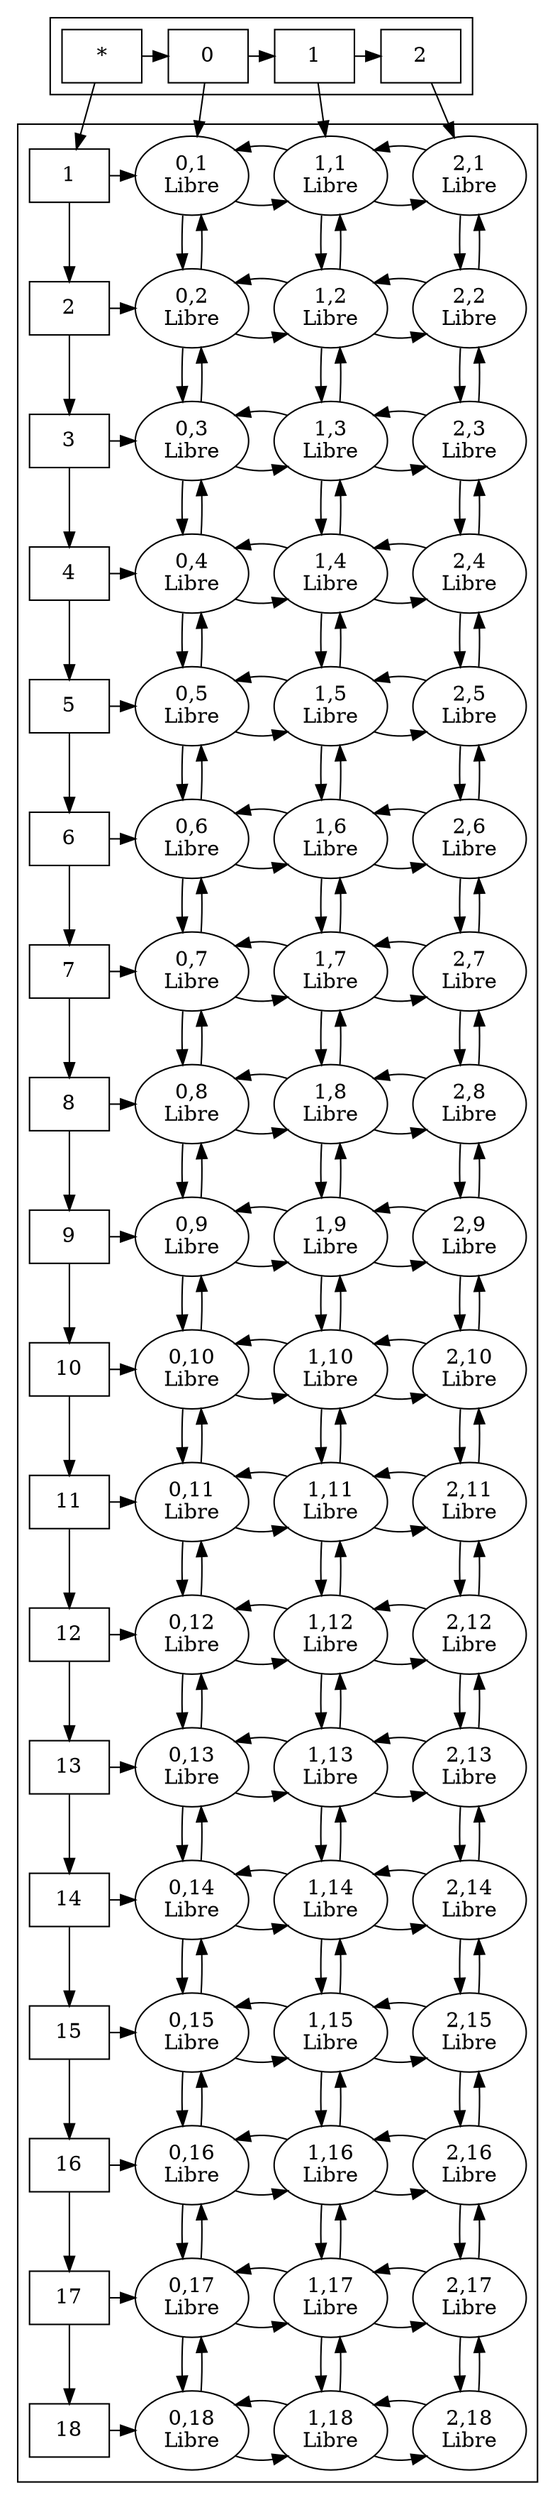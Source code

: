 digraph G{
subgraph cluster_area{
{rank=same raiz 93824997561248  93824997331712  93824997528688  }
}
subgraph cluster_lista_columna{
raiz[shape=box,label="*"];
raiz->93824997561248;
93824997561248[shape=box,label="0"];
93824997331712[shape=box,label="1"];
93824997561248->93824997331712;
93824997561248->93824997719360;
93824997719360->93824998803568;
93824997719360[label="0,1
Libre"]
93824998803568->93824997719360;
93824998803568->93824997548976;
93824998803568[label="0,2
Libre"]
93824997548976->93824998803568;
93824997548976->93825000194992;
93824997548976[label="0,3
Libre"]
93825000194992->93824997548976;
93825000194992->93824999226608;
93825000194992[label="0,4
Libre"]
93824999226608->93825000194992;
93824999226608->93824997351888;
93824999226608[label="0,5
Libre"]
93824997351888->93824999226608;
93824997351888->93824997500208;
93824997351888[label="0,6
Libre"]
93824997500208->93824997351888;
93824997500208->93824997552544;
93824997500208[label="0,7
Libre"]
93824997552544->93824997500208;
93824997552544->93824997426496;
93824997552544[label="0,8
Libre"]
93824997426496->93824997552544;
93824997426496->93824997560016;
93824997426496[label="0,9
Libre"]
93824997560016->93824997426496;
93824997560016->93824997064880;
93824997560016[label="0,10
Libre"]
93824997064880->93824997560016;
93824997064880->93824998649232;
93824997064880[label="0,11
Libre"]
93824998649232->93824997064880;
93824998649232->93824997060288;
93824998649232[label="0,12
Libre"]
93824997060288->93824998649232;
93824997060288->93824997097792;
93824997060288[label="0,13
Libre"]
93824997097792->93824997060288;
93824997097792->93825000137184;
93824997097792[label="0,14
Libre"]
93825000137184->93824997097792;
93825000137184->93824998826720;
93825000137184[label="0,15
Libre"]
93824998826720->93825000137184;
93824998826720->93825000064656;
93824998826720[label="0,16
Libre"]
93825000064656->93824998826720;
93825000064656->93824997040608;
93825000064656[label="0,17
Libre"]
93824997040608->93825000064656;
93824997040608[label="0,18
Libre"]
93824997331712[shape=box,label="1"];
93824997528688[shape=box,label="2"];
93824997331712->93824997528688;
93824997331712->93825000091680;
93825000091680->93824999044144;
93825000091680[label="1,1
Libre"]
93824999044144->93825000091680;
93824999044144->93824998681136;
93824999044144[label="1,2
Libre"]
93824998681136->93824999044144;
93824998681136->93825000051040;
93824998681136[label="1,3
Libre"]
93825000051040->93824998681136;
93825000051040->93825000049888;
93825000051040[label="1,4
Libre"]
93825000049888->93825000051040;
93825000049888->93824998842080;
93825000049888[label="1,5
Libre"]
93824998842080->93825000049888;
93824998842080->93824999072048;
93824998842080[label="1,6
Libre"]
93824999072048->93824998842080;
93824999072048->93824997374816;
93824999072048[label="1,7
Libre"]
93824997374816->93824999072048;
93824997374816->93824998649360;
93824997374816[label="1,8
Libre"]
93824998649360->93824997374816;
93824998649360->93824997374688;
93824998649360[label="1,9
Libre"]
93824997374688->93824998649360;
93824997374688->93824998679520;
93824997374688[label="1,10
Libre"]
93824998679520->93824997374688;
93824998679520->93824999050320;
93824998679520[label="1,11
Libre"]
93824999050320->93824998679520;
93824999050320->93824997930624;
93824999050320[label="1,12
Libre"]
93824997930624->93824999050320;
93824997930624->93824998694704;
93824997930624[label="1,13
Libre"]
93824998694704->93824997930624;
93824998694704->93824994762640;
93824998694704[label="1,14
Libre"]
93824994762640->93824998694704;
93824994762640->93825000137392;
93824994762640[label="1,15
Libre"]
93825000137392->93824994762640;
93825000137392->93824997734576;
93825000137392[label="1,16
Libre"]
93824997734576->93825000137392;
93824997734576->93824997040672;
93824997734576[label="1,17
Libre"]
93824997040672->93824997734576;
93824997040672[label="1,18
Libre"]
93824997528688->93824999213984;
93824999213984->93824999046048;
93824999213984[label="2,1
Libre"]
93824999046048->93824999213984;
93824999046048->93824997070688;
93824999046048[label="2,2
Libre"]
93824997070688->93824999046048;
93824997070688->93824997018544;
93824997070688[label="2,3
Libre"]
93824997018544->93824997070688;
93824997018544->93824998809040;
93824997018544[label="2,4
Libre"]
93824998809040->93824997018544;
93824998809040->93825000072448;
93824998809040[label="2,5
Libre"]
93825000072448->93824998809040;
93825000072448->93824994958160;
93825000072448[label="2,6
Libre"]
93824994958160->93825000072448;
93824994958160->93824997345328;
93824994958160[label="2,7
Libre"]
93824997345328->93824994958160;
93824997345328->93825000198080;
93824997345328[label="2,8
Libre"]
93825000198080->93824997345328;
93825000198080->93824997393040;
93825000198080[label="2,9
Libre"]
93824997393040->93825000198080;
93824997393040->93825000109936;
93824997393040[label="2,10
Libre"]
93825000109936->93824997393040;
93825000109936->93825000723648;
93825000109936[label="2,11
Libre"]
93825000723648->93825000109936;
93825000723648->93824997464448;
93825000723648[label="2,12
Libre"]
93824997464448->93825000723648;
93824997464448->93824997570304;
93824997464448[label="2,13
Libre"]
93824997570304->93824997464448;
93824997570304->93824998861728;
93824997570304[label="2,14
Libre"]
93824998861728->93824997570304;
93824998861728->93824997324384;
93824998861728[label="2,15
Libre"]
93824997324384->93824998861728;
93824997324384->93824997031072;
93824997324384[label="2,16
Libre"]
93824997031072->93824997324384;
93824997031072->93824997034736;
93824997031072[label="2,17
Libre"]
93824997034736->93824997031072;
93824997034736[label="2,18
Libre"]
raiz->93824994952000;
93824994952000[shape=box,label="1"];
93824999102000[shape=box,label="2"];
93824994952000->93824999102000;
{rank=same 93824994952000 93824997719360  93825000091680  93824999213984  }
93824994952000->93824997719360;
93824997719360->93825000091680;
93825000091680->93824997719360;
93825000091680->93824999213984;
93824999213984->93825000091680;
93824999102000[shape=box,label="2"];
93824994763248[shape=box,label="3"];
93824999102000->93824994763248;
{rank=same 93824999102000 93824998803568  93824999044144  93824999046048  }
93824999102000->93824998803568;
93824998803568->93824999044144;
93824999044144->93824998803568;
93824999044144->93824999046048;
93824999046048->93824999044144;
93824994763248[shape=box,label="3"];
93824997516016[shape=box,label="4"];
93824994763248->93824997516016;
{rank=same 93824994763248 93824997548976  93824998681136  93824997070688  }
93824994763248->93824997548976;
93824997548976->93824998681136;
93824998681136->93824997548976;
93824998681136->93824997070688;
93824997070688->93824998681136;
93824997516016[shape=box,label="4"];
93824999045216[shape=box,label="5"];
93824997516016->93824999045216;
{rank=same 93824997516016 93825000194992  93825000051040  93824997018544  }
93824997516016->93825000194992;
93825000194992->93825000051040;
93825000051040->93825000194992;
93825000051040->93824997018544;
93824997018544->93825000051040;
93824999045216[shape=box,label="5"];
93824999217440[shape=box,label="6"];
93824999045216->93824999217440;
{rank=same 93824999045216 93824999226608  93825000049888  93824998809040  }
93824999045216->93824999226608;
93824999226608->93825000049888;
93825000049888->93824999226608;
93825000049888->93824998809040;
93824998809040->93825000049888;
93824999217440[shape=box,label="6"];
93824995441024[shape=box,label="7"];
93824999217440->93824995441024;
{rank=same 93824999217440 93824997351888  93824998842080  93825000072448  }
93824999217440->93824997351888;
93824997351888->93824998842080;
93824998842080->93824997351888;
93824998842080->93825000072448;
93825000072448->93824998842080;
93824995441024[shape=box,label="7"];
93824997008048[shape=box,label="8"];
93824995441024->93824997008048;
{rank=same 93824995441024 93824997500208  93824999072048  93824994958160  }
93824995441024->93824997500208;
93824997500208->93824999072048;
93824999072048->93824997500208;
93824999072048->93824994958160;
93824994958160->93824999072048;
93824997008048[shape=box,label="8"];
93824997462224[shape=box,label="9"];
93824997008048->93824997462224;
{rank=same 93824997008048 93824997552544  93824997374816  93824997345328  }
93824997008048->93824997552544;
93824997552544->93824997374816;
93824997374816->93824997552544;
93824997374816->93824997345328;
93824997345328->93824997374816;
93824997462224[shape=box,label="9"];
93824997734896[shape=box,label="10"];
93824997462224->93824997734896;
{rank=same 93824997462224 93824997426496  93824998649360  93825000198080  }
93824997462224->93824997426496;
93824997426496->93824998649360;
93824998649360->93824997426496;
93824998649360->93825000198080;
93825000198080->93824998649360;
93824997734896[shape=box,label="10"];
93824997729824[shape=box,label="11"];
93824997734896->93824997729824;
{rank=same 93824997734896 93824997560016  93824997374688  93824997393040  }
93824997734896->93824997560016;
93824997560016->93824997374688;
93824997374688->93824997560016;
93824997374688->93824997393040;
93824997393040->93824997374688;
93824997729824[shape=box,label="11"];
93824997272640[shape=box,label="12"];
93824997729824->93824997272640;
{rank=same 93824997729824 93824997064880  93824998679520  93825000109936  }
93824997729824->93824997064880;
93824997064880->93824998679520;
93824998679520->93824997064880;
93824998679520->93825000109936;
93825000109936->93824998679520;
93824997272640[shape=box,label="12"];
93824997716064[shape=box,label="13"];
93824997272640->93824997716064;
{rank=same 93824997272640 93824998649232  93824999050320  93825000723648  }
93824997272640->93824998649232;
93824998649232->93824999050320;
93824999050320->93824998649232;
93824999050320->93825000723648;
93825000723648->93824999050320;
93824997716064[shape=box,label="13"];
93824997031456[shape=box,label="14"];
93824997716064->93824997031456;
{rank=same 93824997716064 93824997060288  93824997930624  93824997464448  }
93824997716064->93824997060288;
93824997060288->93824997930624;
93824997930624->93824997060288;
93824997930624->93824997464448;
93824997464448->93824997930624;
93824997031456[shape=box,label="14"];
93824994950432[shape=box,label="15"];
93824997031456->93824994950432;
{rank=same 93824997031456 93824997097792  93824998694704  93824997570304  }
93824997031456->93824997097792;
93824997097792->93824998694704;
93824998694704->93824997097792;
93824998694704->93824997570304;
93824997570304->93824998694704;
93824994950432[shape=box,label="15"];
93824999181952[shape=box,label="16"];
93824994950432->93824999181952;
{rank=same 93824994950432 93825000137184  93824994762640  93824998861728  }
93824994950432->93825000137184;
93825000137184->93824994762640;
93824994762640->93825000137184;
93824994762640->93824998861728;
93824998861728->93824994762640;
93824999181952[shape=box,label="16"];
93824997534320[shape=box,label="17"];
93824999181952->93824997534320;
{rank=same 93824999181952 93824998826720  93825000137392  93824997324384  }
93824999181952->93824998826720;
93824998826720->93825000137392;
93825000137392->93824998826720;
93825000137392->93824997324384;
93824997324384->93825000137392;
93824997534320[shape=box,label="17"];
93824997428416[shape=box,label="18"];
93824997534320->93824997428416;
{rank=same 93824997534320 93825000064656  93824997734576  93824997031072  }
93824997534320->93825000064656;
93825000064656->93824997734576;
93824997734576->93825000064656;
93824997734576->93824997031072;
93824997031072->93824997734576;
{rank=same 93824997428416 93824997040608  93824997040672  93824997034736  }
93824997428416->93824997040608;
93824997040608->93824997040672;
93824997040672->93824997040608;
93824997040672->93824997034736;
93824997034736->93824997040672;
}
}
